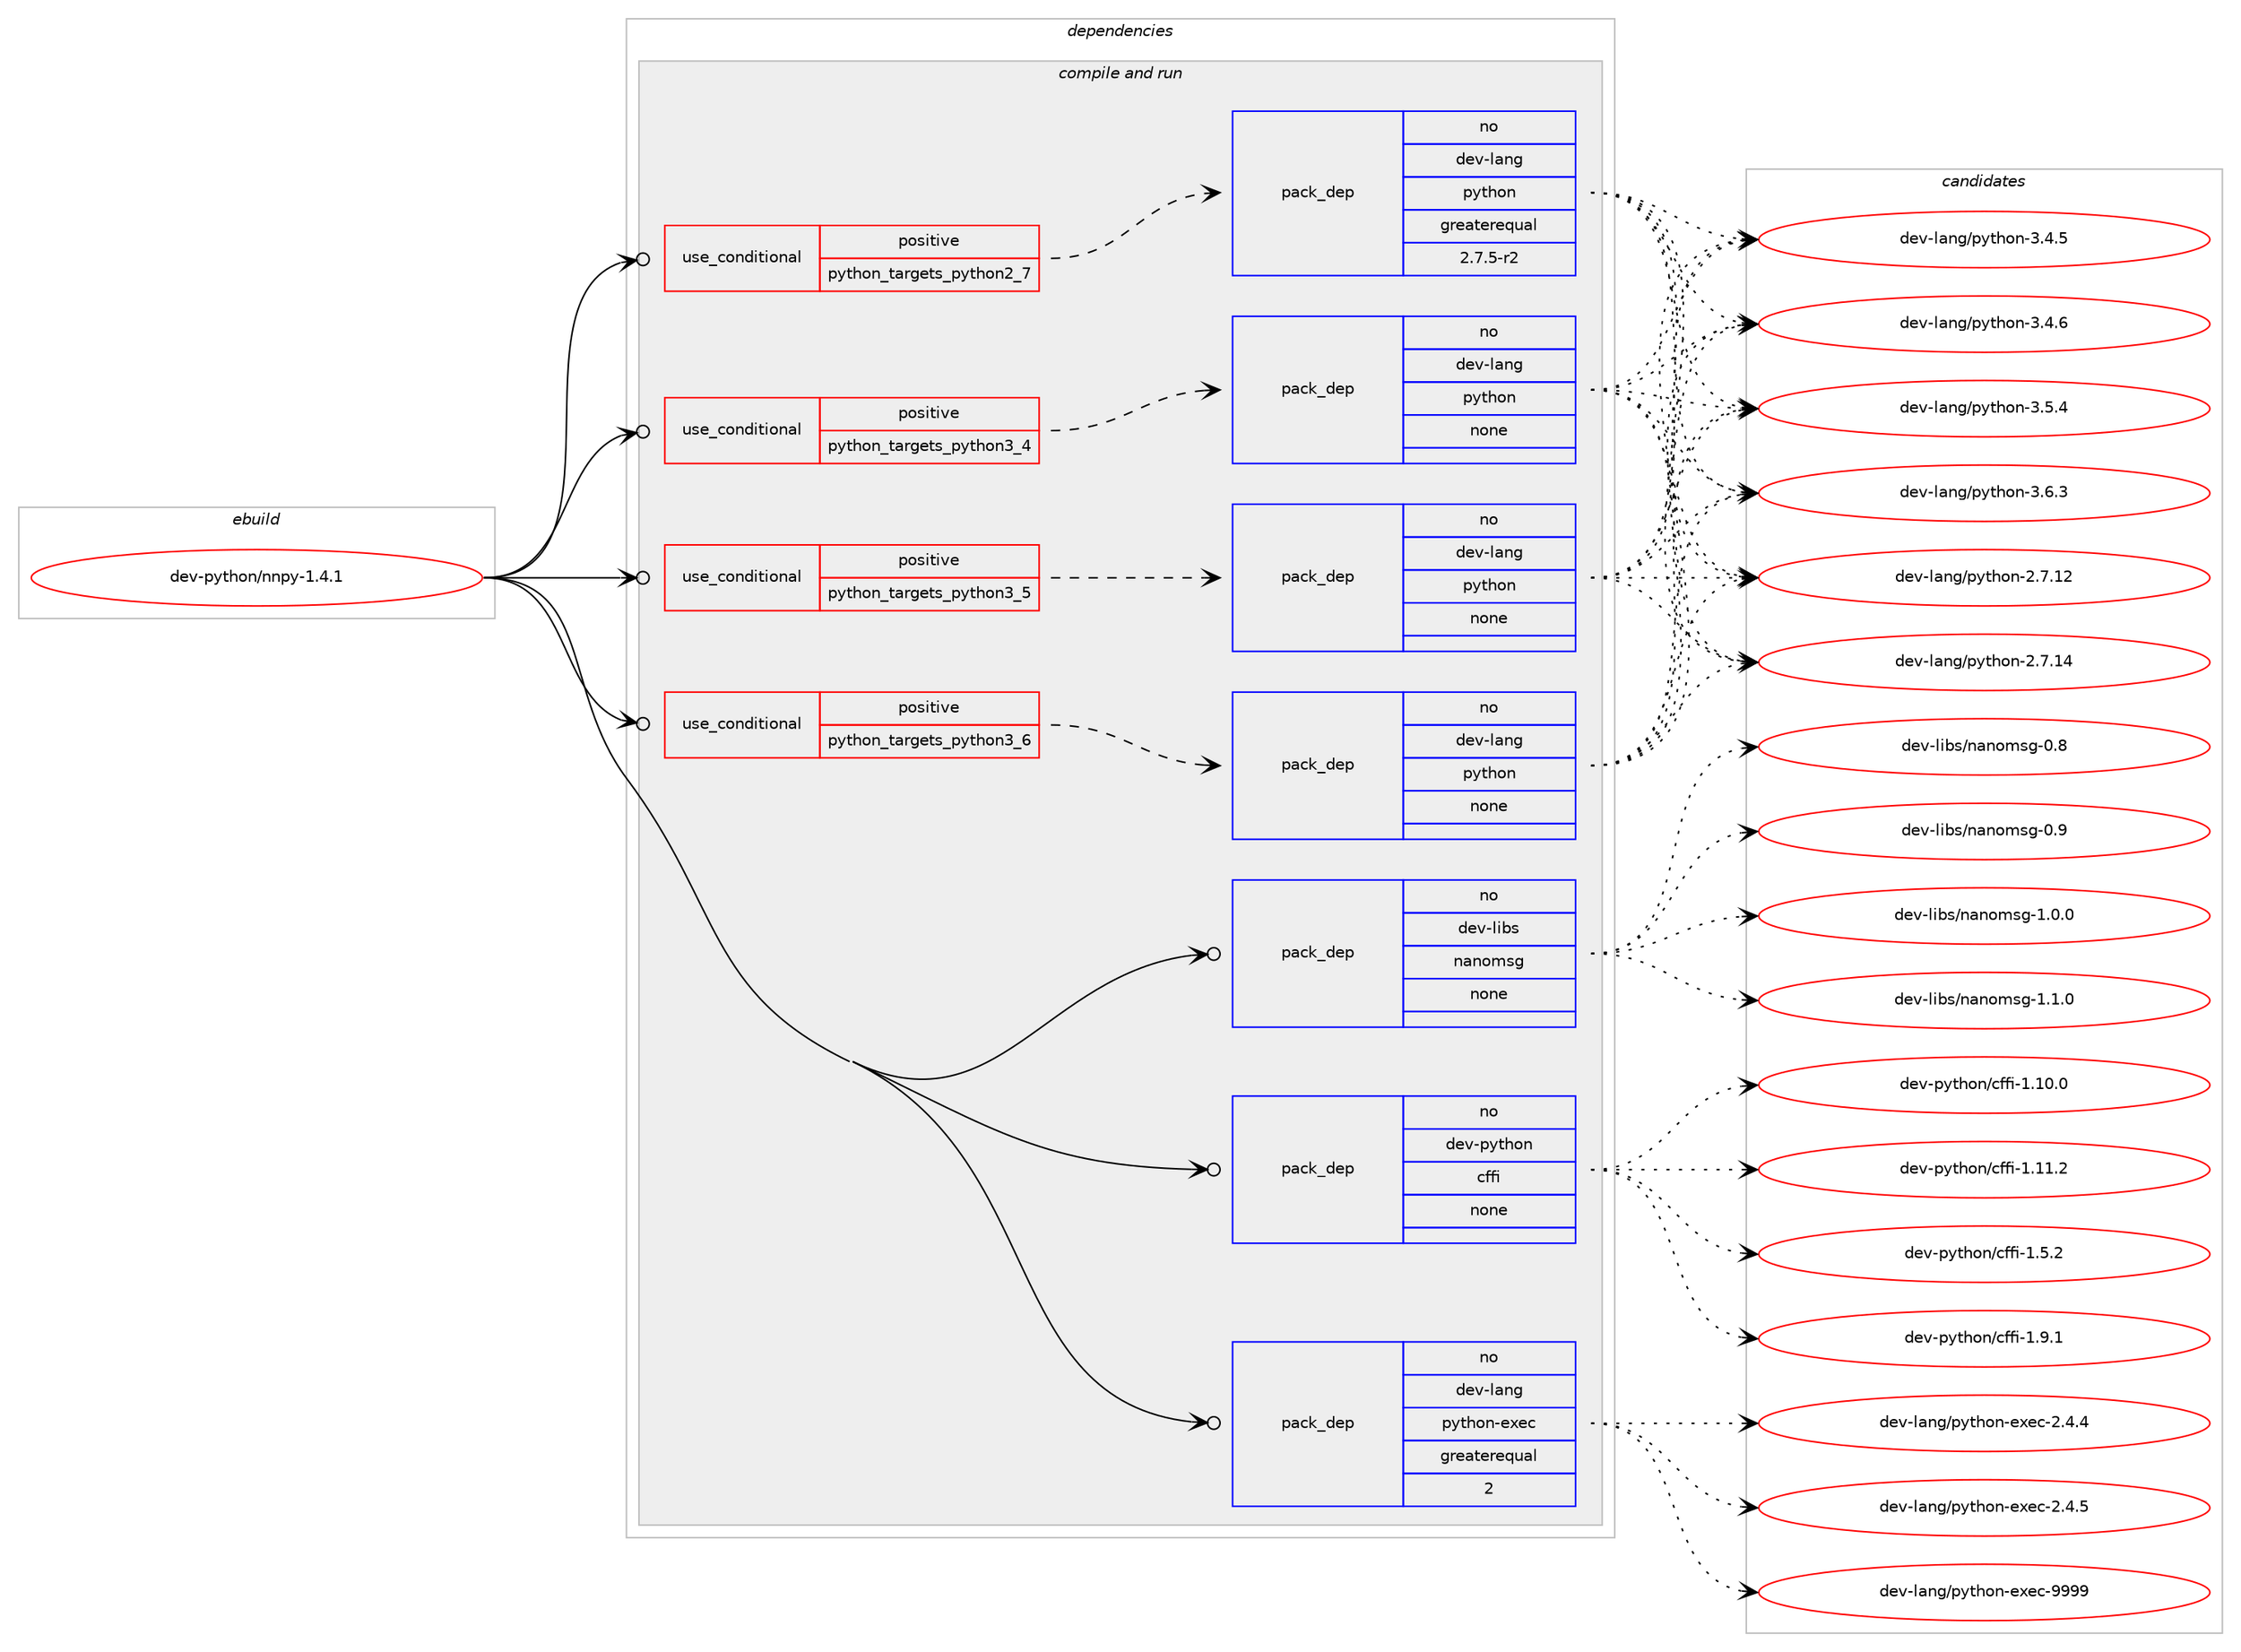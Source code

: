 digraph prolog {

# *************
# Graph options
# *************

newrank=true;
concentrate=true;
compound=true;
graph [rankdir=LR,fontname=Helvetica,fontsize=10,ranksep=1.5];#, ranksep=2.5, nodesep=0.2];
edge  [arrowhead=vee];
node  [fontname=Helvetica,fontsize=10];

# **********
# The ebuild
# **********

subgraph cluster_leftcol {
color=gray;
rank=same;
label=<<i>ebuild</i>>;
id [label="dev-python/nnpy-1.4.1", color=red, width=4, href="../dev-python/nnpy-1.4.1.svg"];
}

# ****************
# The dependencies
# ****************

subgraph cluster_midcol {
color=gray;
label=<<i>dependencies</i>>;
subgraph cluster_compile {
fillcolor="#eeeeee";
style=filled;
label=<<i>compile</i>>;
}
subgraph cluster_compileandrun {
fillcolor="#eeeeee";
style=filled;
label=<<i>compile and run</i>>;
subgraph cond36081 {
dependency168110 [label=<<TABLE BORDER="0" CELLBORDER="1" CELLSPACING="0" CELLPADDING="4"><TR><TD ROWSPAN="3" CELLPADDING="10">use_conditional</TD></TR><TR><TD>positive</TD></TR><TR><TD>python_targets_python2_7</TD></TR></TABLE>>, shape=none, color=red];
subgraph pack128170 {
dependency168111 [label=<<TABLE BORDER="0" CELLBORDER="1" CELLSPACING="0" CELLPADDING="4" WIDTH="220"><TR><TD ROWSPAN="6" CELLPADDING="30">pack_dep</TD></TR><TR><TD WIDTH="110">no</TD></TR><TR><TD>dev-lang</TD></TR><TR><TD>python</TD></TR><TR><TD>greaterequal</TD></TR><TR><TD>2.7.5-r2</TD></TR></TABLE>>, shape=none, color=blue];
}
dependency168110:e -> dependency168111:w [weight=20,style="dashed",arrowhead="vee"];
}
id:e -> dependency168110:w [weight=20,style="solid",arrowhead="odotvee"];
subgraph cond36082 {
dependency168112 [label=<<TABLE BORDER="0" CELLBORDER="1" CELLSPACING="0" CELLPADDING="4"><TR><TD ROWSPAN="3" CELLPADDING="10">use_conditional</TD></TR><TR><TD>positive</TD></TR><TR><TD>python_targets_python3_4</TD></TR></TABLE>>, shape=none, color=red];
subgraph pack128171 {
dependency168113 [label=<<TABLE BORDER="0" CELLBORDER="1" CELLSPACING="0" CELLPADDING="4" WIDTH="220"><TR><TD ROWSPAN="6" CELLPADDING="30">pack_dep</TD></TR><TR><TD WIDTH="110">no</TD></TR><TR><TD>dev-lang</TD></TR><TR><TD>python</TD></TR><TR><TD>none</TD></TR><TR><TD></TD></TR></TABLE>>, shape=none, color=blue];
}
dependency168112:e -> dependency168113:w [weight=20,style="dashed",arrowhead="vee"];
}
id:e -> dependency168112:w [weight=20,style="solid",arrowhead="odotvee"];
subgraph cond36083 {
dependency168114 [label=<<TABLE BORDER="0" CELLBORDER="1" CELLSPACING="0" CELLPADDING="4"><TR><TD ROWSPAN="3" CELLPADDING="10">use_conditional</TD></TR><TR><TD>positive</TD></TR><TR><TD>python_targets_python3_5</TD></TR></TABLE>>, shape=none, color=red];
subgraph pack128172 {
dependency168115 [label=<<TABLE BORDER="0" CELLBORDER="1" CELLSPACING="0" CELLPADDING="4" WIDTH="220"><TR><TD ROWSPAN="6" CELLPADDING="30">pack_dep</TD></TR><TR><TD WIDTH="110">no</TD></TR><TR><TD>dev-lang</TD></TR><TR><TD>python</TD></TR><TR><TD>none</TD></TR><TR><TD></TD></TR></TABLE>>, shape=none, color=blue];
}
dependency168114:e -> dependency168115:w [weight=20,style="dashed",arrowhead="vee"];
}
id:e -> dependency168114:w [weight=20,style="solid",arrowhead="odotvee"];
subgraph cond36084 {
dependency168116 [label=<<TABLE BORDER="0" CELLBORDER="1" CELLSPACING="0" CELLPADDING="4"><TR><TD ROWSPAN="3" CELLPADDING="10">use_conditional</TD></TR><TR><TD>positive</TD></TR><TR><TD>python_targets_python3_6</TD></TR></TABLE>>, shape=none, color=red];
subgraph pack128173 {
dependency168117 [label=<<TABLE BORDER="0" CELLBORDER="1" CELLSPACING="0" CELLPADDING="4" WIDTH="220"><TR><TD ROWSPAN="6" CELLPADDING="30">pack_dep</TD></TR><TR><TD WIDTH="110">no</TD></TR><TR><TD>dev-lang</TD></TR><TR><TD>python</TD></TR><TR><TD>none</TD></TR><TR><TD></TD></TR></TABLE>>, shape=none, color=blue];
}
dependency168116:e -> dependency168117:w [weight=20,style="dashed",arrowhead="vee"];
}
id:e -> dependency168116:w [weight=20,style="solid",arrowhead="odotvee"];
subgraph pack128174 {
dependency168118 [label=<<TABLE BORDER="0" CELLBORDER="1" CELLSPACING="0" CELLPADDING="4" WIDTH="220"><TR><TD ROWSPAN="6" CELLPADDING="30">pack_dep</TD></TR><TR><TD WIDTH="110">no</TD></TR><TR><TD>dev-lang</TD></TR><TR><TD>python-exec</TD></TR><TR><TD>greaterequal</TD></TR><TR><TD>2</TD></TR></TABLE>>, shape=none, color=blue];
}
id:e -> dependency168118:w [weight=20,style="solid",arrowhead="odotvee"];
subgraph pack128175 {
dependency168119 [label=<<TABLE BORDER="0" CELLBORDER="1" CELLSPACING="0" CELLPADDING="4" WIDTH="220"><TR><TD ROWSPAN="6" CELLPADDING="30">pack_dep</TD></TR><TR><TD WIDTH="110">no</TD></TR><TR><TD>dev-libs</TD></TR><TR><TD>nanomsg</TD></TR><TR><TD>none</TD></TR><TR><TD></TD></TR></TABLE>>, shape=none, color=blue];
}
id:e -> dependency168119:w [weight=20,style="solid",arrowhead="odotvee"];
subgraph pack128176 {
dependency168120 [label=<<TABLE BORDER="0" CELLBORDER="1" CELLSPACING="0" CELLPADDING="4" WIDTH="220"><TR><TD ROWSPAN="6" CELLPADDING="30">pack_dep</TD></TR><TR><TD WIDTH="110">no</TD></TR><TR><TD>dev-python</TD></TR><TR><TD>cffi</TD></TR><TR><TD>none</TD></TR><TR><TD></TD></TR></TABLE>>, shape=none, color=blue];
}
id:e -> dependency168120:w [weight=20,style="solid",arrowhead="odotvee"];
}
subgraph cluster_run {
fillcolor="#eeeeee";
style=filled;
label=<<i>run</i>>;
}
}

# **************
# The candidates
# **************

subgraph cluster_choices {
rank=same;
color=gray;
label=<<i>candidates</i>>;

subgraph choice128170 {
color=black;
nodesep=1;
choice10010111845108971101034711212111610411111045504655464950 [label="dev-lang/python-2.7.12", color=red, width=4,href="../dev-lang/python-2.7.12.svg"];
choice10010111845108971101034711212111610411111045504655464952 [label="dev-lang/python-2.7.14", color=red, width=4,href="../dev-lang/python-2.7.14.svg"];
choice100101118451089711010347112121116104111110455146524653 [label="dev-lang/python-3.4.5", color=red, width=4,href="../dev-lang/python-3.4.5.svg"];
choice100101118451089711010347112121116104111110455146524654 [label="dev-lang/python-3.4.6", color=red, width=4,href="../dev-lang/python-3.4.6.svg"];
choice100101118451089711010347112121116104111110455146534652 [label="dev-lang/python-3.5.4", color=red, width=4,href="../dev-lang/python-3.5.4.svg"];
choice100101118451089711010347112121116104111110455146544651 [label="dev-lang/python-3.6.3", color=red, width=4,href="../dev-lang/python-3.6.3.svg"];
dependency168111:e -> choice10010111845108971101034711212111610411111045504655464950:w [style=dotted,weight="100"];
dependency168111:e -> choice10010111845108971101034711212111610411111045504655464952:w [style=dotted,weight="100"];
dependency168111:e -> choice100101118451089711010347112121116104111110455146524653:w [style=dotted,weight="100"];
dependency168111:e -> choice100101118451089711010347112121116104111110455146524654:w [style=dotted,weight="100"];
dependency168111:e -> choice100101118451089711010347112121116104111110455146534652:w [style=dotted,weight="100"];
dependency168111:e -> choice100101118451089711010347112121116104111110455146544651:w [style=dotted,weight="100"];
}
subgraph choice128171 {
color=black;
nodesep=1;
choice10010111845108971101034711212111610411111045504655464950 [label="dev-lang/python-2.7.12", color=red, width=4,href="../dev-lang/python-2.7.12.svg"];
choice10010111845108971101034711212111610411111045504655464952 [label="dev-lang/python-2.7.14", color=red, width=4,href="../dev-lang/python-2.7.14.svg"];
choice100101118451089711010347112121116104111110455146524653 [label="dev-lang/python-3.4.5", color=red, width=4,href="../dev-lang/python-3.4.5.svg"];
choice100101118451089711010347112121116104111110455146524654 [label="dev-lang/python-3.4.6", color=red, width=4,href="../dev-lang/python-3.4.6.svg"];
choice100101118451089711010347112121116104111110455146534652 [label="dev-lang/python-3.5.4", color=red, width=4,href="../dev-lang/python-3.5.4.svg"];
choice100101118451089711010347112121116104111110455146544651 [label="dev-lang/python-3.6.3", color=red, width=4,href="../dev-lang/python-3.6.3.svg"];
dependency168113:e -> choice10010111845108971101034711212111610411111045504655464950:w [style=dotted,weight="100"];
dependency168113:e -> choice10010111845108971101034711212111610411111045504655464952:w [style=dotted,weight="100"];
dependency168113:e -> choice100101118451089711010347112121116104111110455146524653:w [style=dotted,weight="100"];
dependency168113:e -> choice100101118451089711010347112121116104111110455146524654:w [style=dotted,weight="100"];
dependency168113:e -> choice100101118451089711010347112121116104111110455146534652:w [style=dotted,weight="100"];
dependency168113:e -> choice100101118451089711010347112121116104111110455146544651:w [style=dotted,weight="100"];
}
subgraph choice128172 {
color=black;
nodesep=1;
choice10010111845108971101034711212111610411111045504655464950 [label="dev-lang/python-2.7.12", color=red, width=4,href="../dev-lang/python-2.7.12.svg"];
choice10010111845108971101034711212111610411111045504655464952 [label="dev-lang/python-2.7.14", color=red, width=4,href="../dev-lang/python-2.7.14.svg"];
choice100101118451089711010347112121116104111110455146524653 [label="dev-lang/python-3.4.5", color=red, width=4,href="../dev-lang/python-3.4.5.svg"];
choice100101118451089711010347112121116104111110455146524654 [label="dev-lang/python-3.4.6", color=red, width=4,href="../dev-lang/python-3.4.6.svg"];
choice100101118451089711010347112121116104111110455146534652 [label="dev-lang/python-3.5.4", color=red, width=4,href="../dev-lang/python-3.5.4.svg"];
choice100101118451089711010347112121116104111110455146544651 [label="dev-lang/python-3.6.3", color=red, width=4,href="../dev-lang/python-3.6.3.svg"];
dependency168115:e -> choice10010111845108971101034711212111610411111045504655464950:w [style=dotted,weight="100"];
dependency168115:e -> choice10010111845108971101034711212111610411111045504655464952:w [style=dotted,weight="100"];
dependency168115:e -> choice100101118451089711010347112121116104111110455146524653:w [style=dotted,weight="100"];
dependency168115:e -> choice100101118451089711010347112121116104111110455146524654:w [style=dotted,weight="100"];
dependency168115:e -> choice100101118451089711010347112121116104111110455146534652:w [style=dotted,weight="100"];
dependency168115:e -> choice100101118451089711010347112121116104111110455146544651:w [style=dotted,weight="100"];
}
subgraph choice128173 {
color=black;
nodesep=1;
choice10010111845108971101034711212111610411111045504655464950 [label="dev-lang/python-2.7.12", color=red, width=4,href="../dev-lang/python-2.7.12.svg"];
choice10010111845108971101034711212111610411111045504655464952 [label="dev-lang/python-2.7.14", color=red, width=4,href="../dev-lang/python-2.7.14.svg"];
choice100101118451089711010347112121116104111110455146524653 [label="dev-lang/python-3.4.5", color=red, width=4,href="../dev-lang/python-3.4.5.svg"];
choice100101118451089711010347112121116104111110455146524654 [label="dev-lang/python-3.4.6", color=red, width=4,href="../dev-lang/python-3.4.6.svg"];
choice100101118451089711010347112121116104111110455146534652 [label="dev-lang/python-3.5.4", color=red, width=4,href="../dev-lang/python-3.5.4.svg"];
choice100101118451089711010347112121116104111110455146544651 [label="dev-lang/python-3.6.3", color=red, width=4,href="../dev-lang/python-3.6.3.svg"];
dependency168117:e -> choice10010111845108971101034711212111610411111045504655464950:w [style=dotted,weight="100"];
dependency168117:e -> choice10010111845108971101034711212111610411111045504655464952:w [style=dotted,weight="100"];
dependency168117:e -> choice100101118451089711010347112121116104111110455146524653:w [style=dotted,weight="100"];
dependency168117:e -> choice100101118451089711010347112121116104111110455146524654:w [style=dotted,weight="100"];
dependency168117:e -> choice100101118451089711010347112121116104111110455146534652:w [style=dotted,weight="100"];
dependency168117:e -> choice100101118451089711010347112121116104111110455146544651:w [style=dotted,weight="100"];
}
subgraph choice128174 {
color=black;
nodesep=1;
choice1001011184510897110103471121211161041111104510112010199455046524652 [label="dev-lang/python-exec-2.4.4", color=red, width=4,href="../dev-lang/python-exec-2.4.4.svg"];
choice1001011184510897110103471121211161041111104510112010199455046524653 [label="dev-lang/python-exec-2.4.5", color=red, width=4,href="../dev-lang/python-exec-2.4.5.svg"];
choice10010111845108971101034711212111610411111045101120101994557575757 [label="dev-lang/python-exec-9999", color=red, width=4,href="../dev-lang/python-exec-9999.svg"];
dependency168118:e -> choice1001011184510897110103471121211161041111104510112010199455046524652:w [style=dotted,weight="100"];
dependency168118:e -> choice1001011184510897110103471121211161041111104510112010199455046524653:w [style=dotted,weight="100"];
dependency168118:e -> choice10010111845108971101034711212111610411111045101120101994557575757:w [style=dotted,weight="100"];
}
subgraph choice128175 {
color=black;
nodesep=1;
choice1001011184510810598115471109711011110911510345484656 [label="dev-libs/nanomsg-0.8", color=red, width=4,href="../dev-libs/nanomsg-0.8.svg"];
choice1001011184510810598115471109711011110911510345484657 [label="dev-libs/nanomsg-0.9", color=red, width=4,href="../dev-libs/nanomsg-0.9.svg"];
choice10010111845108105981154711097110111109115103454946484648 [label="dev-libs/nanomsg-1.0.0", color=red, width=4,href="../dev-libs/nanomsg-1.0.0.svg"];
choice10010111845108105981154711097110111109115103454946494648 [label="dev-libs/nanomsg-1.1.0", color=red, width=4,href="../dev-libs/nanomsg-1.1.0.svg"];
dependency168119:e -> choice1001011184510810598115471109711011110911510345484656:w [style=dotted,weight="100"];
dependency168119:e -> choice1001011184510810598115471109711011110911510345484657:w [style=dotted,weight="100"];
dependency168119:e -> choice10010111845108105981154711097110111109115103454946484648:w [style=dotted,weight="100"];
dependency168119:e -> choice10010111845108105981154711097110111109115103454946494648:w [style=dotted,weight="100"];
}
subgraph choice128176 {
color=black;
nodesep=1;
choice10010111845112121116104111110479910210210545494649484648 [label="dev-python/cffi-1.10.0", color=red, width=4,href="../dev-python/cffi-1.10.0.svg"];
choice10010111845112121116104111110479910210210545494649494650 [label="dev-python/cffi-1.11.2", color=red, width=4,href="../dev-python/cffi-1.11.2.svg"];
choice100101118451121211161041111104799102102105454946534650 [label="dev-python/cffi-1.5.2", color=red, width=4,href="../dev-python/cffi-1.5.2.svg"];
choice100101118451121211161041111104799102102105454946574649 [label="dev-python/cffi-1.9.1", color=red, width=4,href="../dev-python/cffi-1.9.1.svg"];
dependency168120:e -> choice10010111845112121116104111110479910210210545494649484648:w [style=dotted,weight="100"];
dependency168120:e -> choice10010111845112121116104111110479910210210545494649494650:w [style=dotted,weight="100"];
dependency168120:e -> choice100101118451121211161041111104799102102105454946534650:w [style=dotted,weight="100"];
dependency168120:e -> choice100101118451121211161041111104799102102105454946574649:w [style=dotted,weight="100"];
}
}

}
